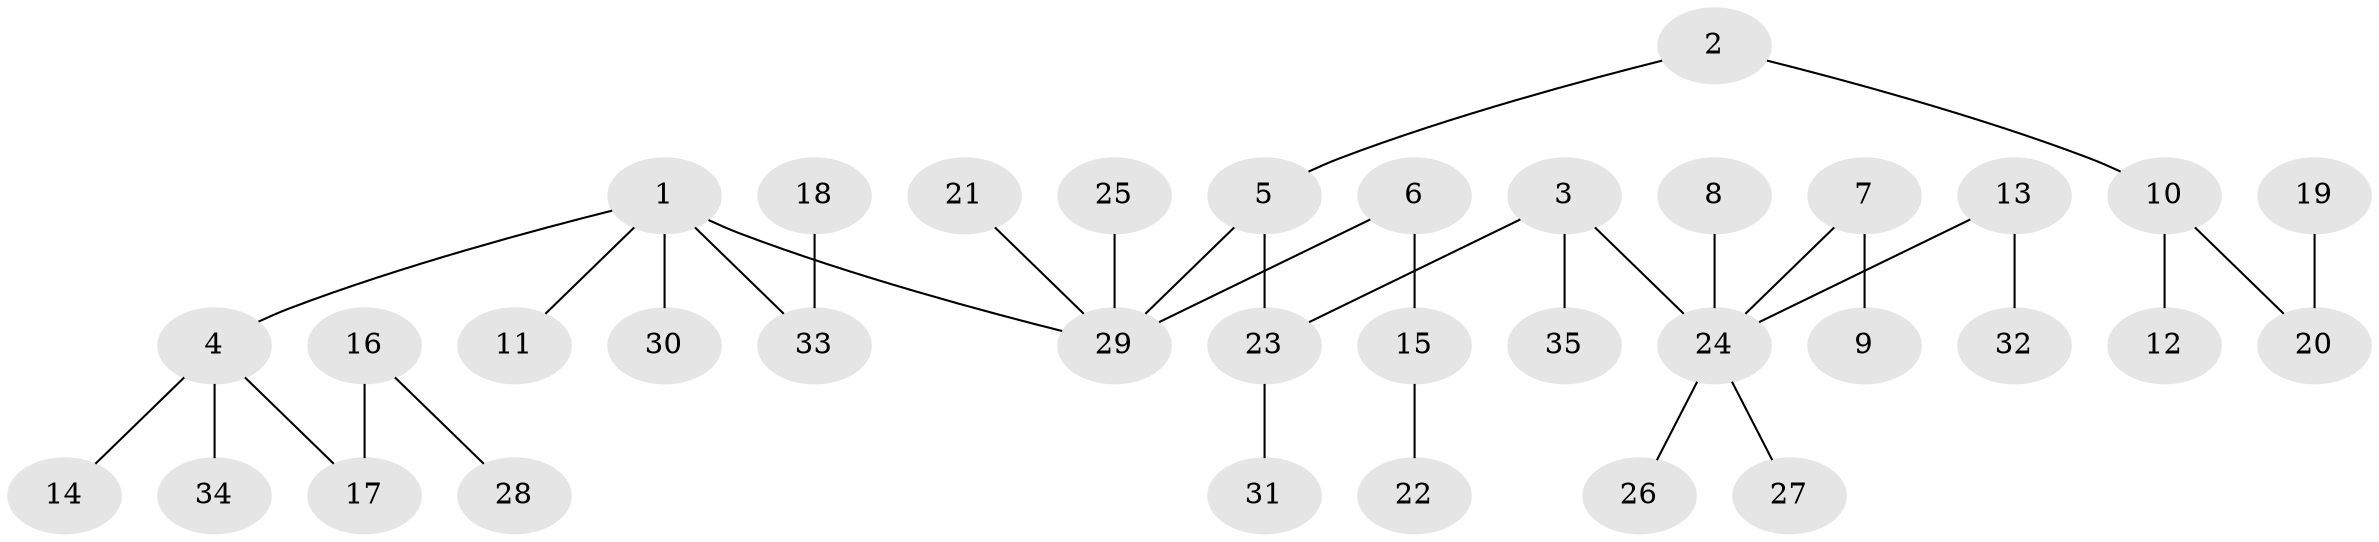// original degree distribution, {3: 0.11594202898550725, 5: 0.028985507246376812, 6: 0.014492753623188406, 2: 0.2463768115942029, 4: 0.07246376811594203, 1: 0.5072463768115942, 7: 0.014492753623188406}
// Generated by graph-tools (version 1.1) at 2025/37/03/04/25 23:37:17]
// undirected, 35 vertices, 34 edges
graph export_dot {
  node [color=gray90,style=filled];
  1;
  2;
  3;
  4;
  5;
  6;
  7;
  8;
  9;
  10;
  11;
  12;
  13;
  14;
  15;
  16;
  17;
  18;
  19;
  20;
  21;
  22;
  23;
  24;
  25;
  26;
  27;
  28;
  29;
  30;
  31;
  32;
  33;
  34;
  35;
  1 -- 4 [weight=1.0];
  1 -- 11 [weight=1.0];
  1 -- 29 [weight=1.0];
  1 -- 30 [weight=1.0];
  1 -- 33 [weight=1.0];
  2 -- 5 [weight=1.0];
  2 -- 10 [weight=1.0];
  3 -- 23 [weight=1.0];
  3 -- 24 [weight=1.0];
  3 -- 35 [weight=1.0];
  4 -- 14 [weight=1.0];
  4 -- 17 [weight=1.0];
  4 -- 34 [weight=1.0];
  5 -- 23 [weight=1.0];
  5 -- 29 [weight=1.0];
  6 -- 15 [weight=1.0];
  6 -- 29 [weight=1.0];
  7 -- 9 [weight=1.0];
  7 -- 24 [weight=1.0];
  8 -- 24 [weight=1.0];
  10 -- 12 [weight=1.0];
  10 -- 20 [weight=1.0];
  13 -- 24 [weight=1.0];
  13 -- 32 [weight=1.0];
  15 -- 22 [weight=1.0];
  16 -- 17 [weight=1.0];
  16 -- 28 [weight=1.0];
  18 -- 33 [weight=1.0];
  19 -- 20 [weight=1.0];
  21 -- 29 [weight=1.0];
  23 -- 31 [weight=1.0];
  24 -- 26 [weight=1.0];
  24 -- 27 [weight=1.0];
  25 -- 29 [weight=1.0];
}
